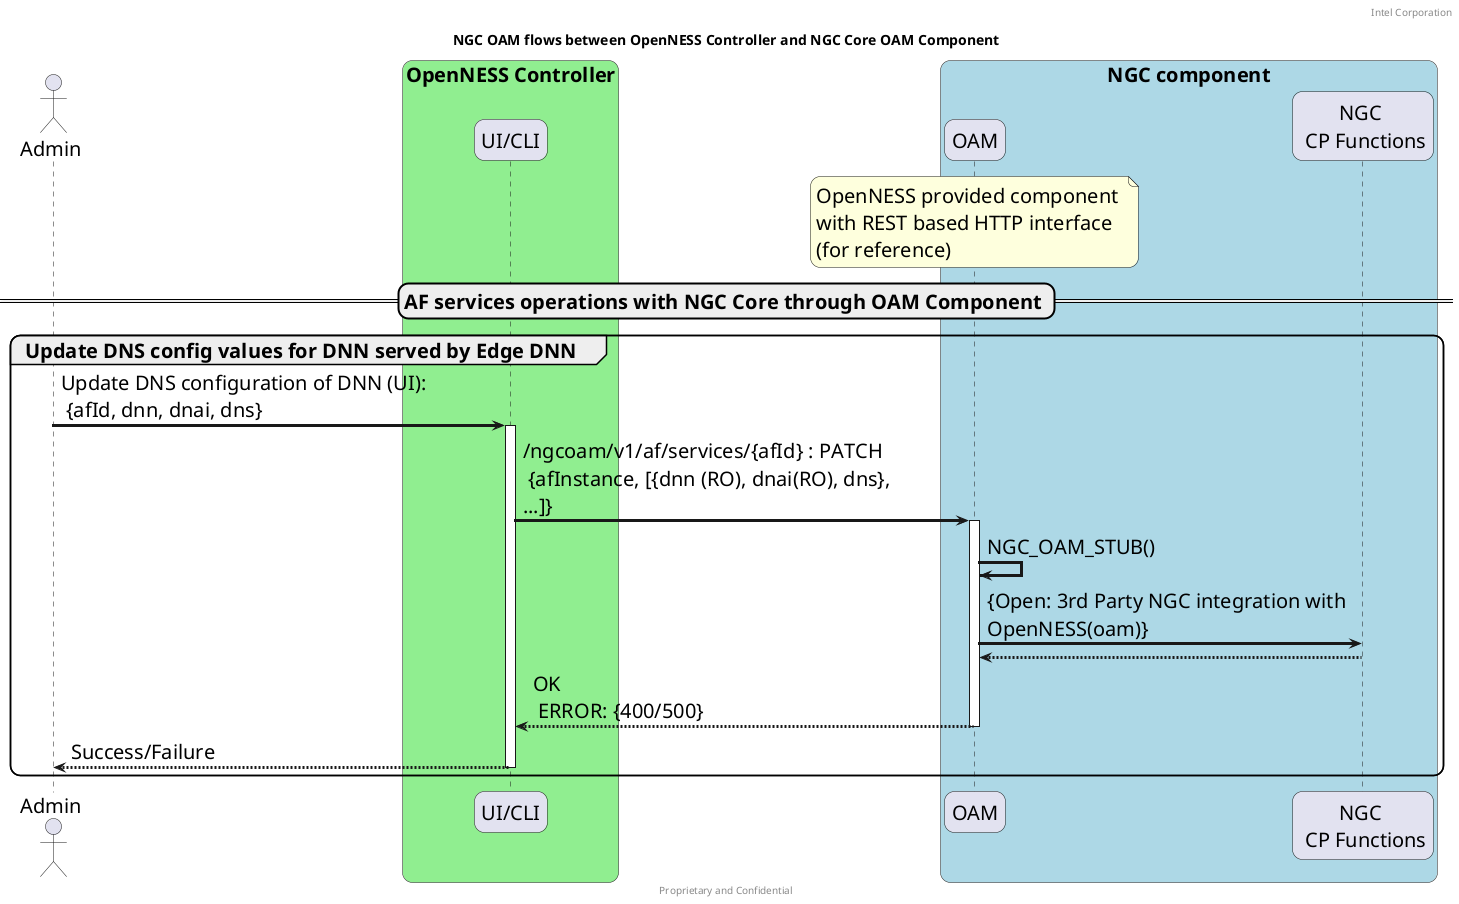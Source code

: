 @startuml
skinparam monochrome false
skinparam roundcorner 20
skinparam defaultFontName "Intel Clear"
skinparam defaultFontSize 20
skinparam maxmessagesize 400
skinparam sequenceArrowThickness 3

header "Intel Corporation"
footer "Proprietary and Confidential"
title "NGC OAM flows between OpenNESS Controller and NGC Core OAM Component"

actor "Admin" as user
box  "OpenNESS Controller" #LightGreen
participant "UI/CLI" as cnca 
end box
box  "NGC component" #LightBlue
participant "OAM"  as oam
note over oam
   OpenNESS provided component 
   with REST based HTTP interface 
   (for reference)
end note
participant "NGC \n CP Functions" as ngccp
end box

== AF services operations with NGC Core through OAM Component ==

group Update DNS config values for DNN served by Edge DNN
    user -> cnca : Update DNS configuration of DNN (UI): \n {afId, dnn, dnai, dns} 
    activate cnca 
    cnca -> oam : /ngcoam/v1/af/services/{afId} : PATCH \n {afInstance, [{dnn (RO), dnai(RO), dns}, ...]}
    activate oam 
    oam -> oam : NGC_OAM_STUB()
    oam -> ngccp : {Open: 3rd Party NGC integration with OpenNESS(oam)} 
    ngccp --> oam : 
    oam --> cnca :  OK \n ERROR: {400/500}
    deactivate oam
    cnca --> user : Success/Failure 
    deactivate cnca
end

@enduml